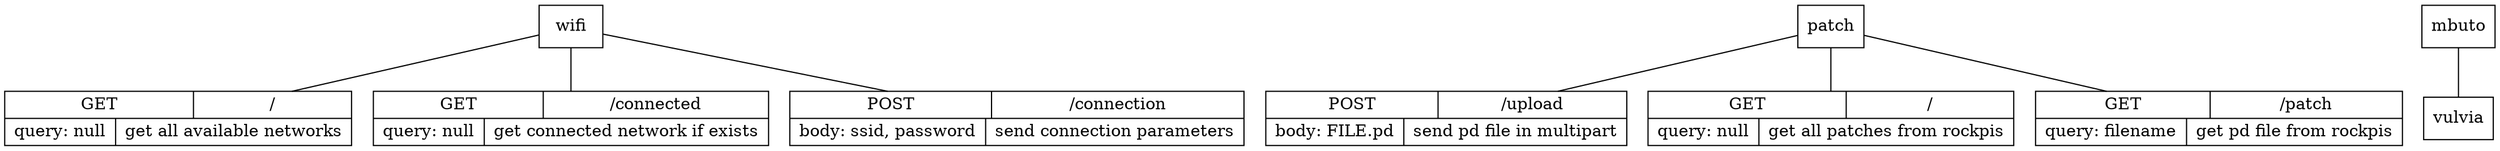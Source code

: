 graph {
    node[shape=record]

    subgraph {
        wifi[label="wifi"];
        getwifilist[label="{{GET|/}|{query: null|get all available networks}}"];
        getconnected[label="{{GET|/connected}|{query: null|get connected network if exists}}"]
        postconnection[label="{{POST|/connection}|{body: ssid, password|send connection parameters}}"]
        wifi -- { getwifilist getconnected postconnection };
    }

    subgraph {
        patch[label="patch"];
        postpatch[label="{{POST|/upload}|{body: FILE.pd|send pd file in multipart}}"];
        getallpatch[label="{{GET|/}|{query: null|get all patches from rockpis}}"];
        getpatch[label="{{GET|/patch}|{query: filename|get pd file from rockpis}}"];
        patch -- { postpatch getallpatch getpatch };
    }

    subgraph {
        mbuto[label="mbuto"]
        vulvia[label="vulvia"]
        mbuto -- vulvia 
    }
}
